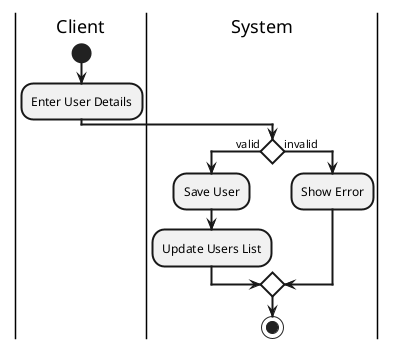 @startuml
skinparam defaultTextAlignment center
skinparam ArrowThickness 2
skinparam ActivityBorderThickness 2
skinparam ActivityDiamondBackgroundColor white
skinparam ActivityDiamondBorderThickness 2

|Client|
start
:Enter User Details;

|System|
if () then (valid)
  :Save User;
  :Update Users List;
else (invalid)
  :Show Error;
endif

stop

@enduml